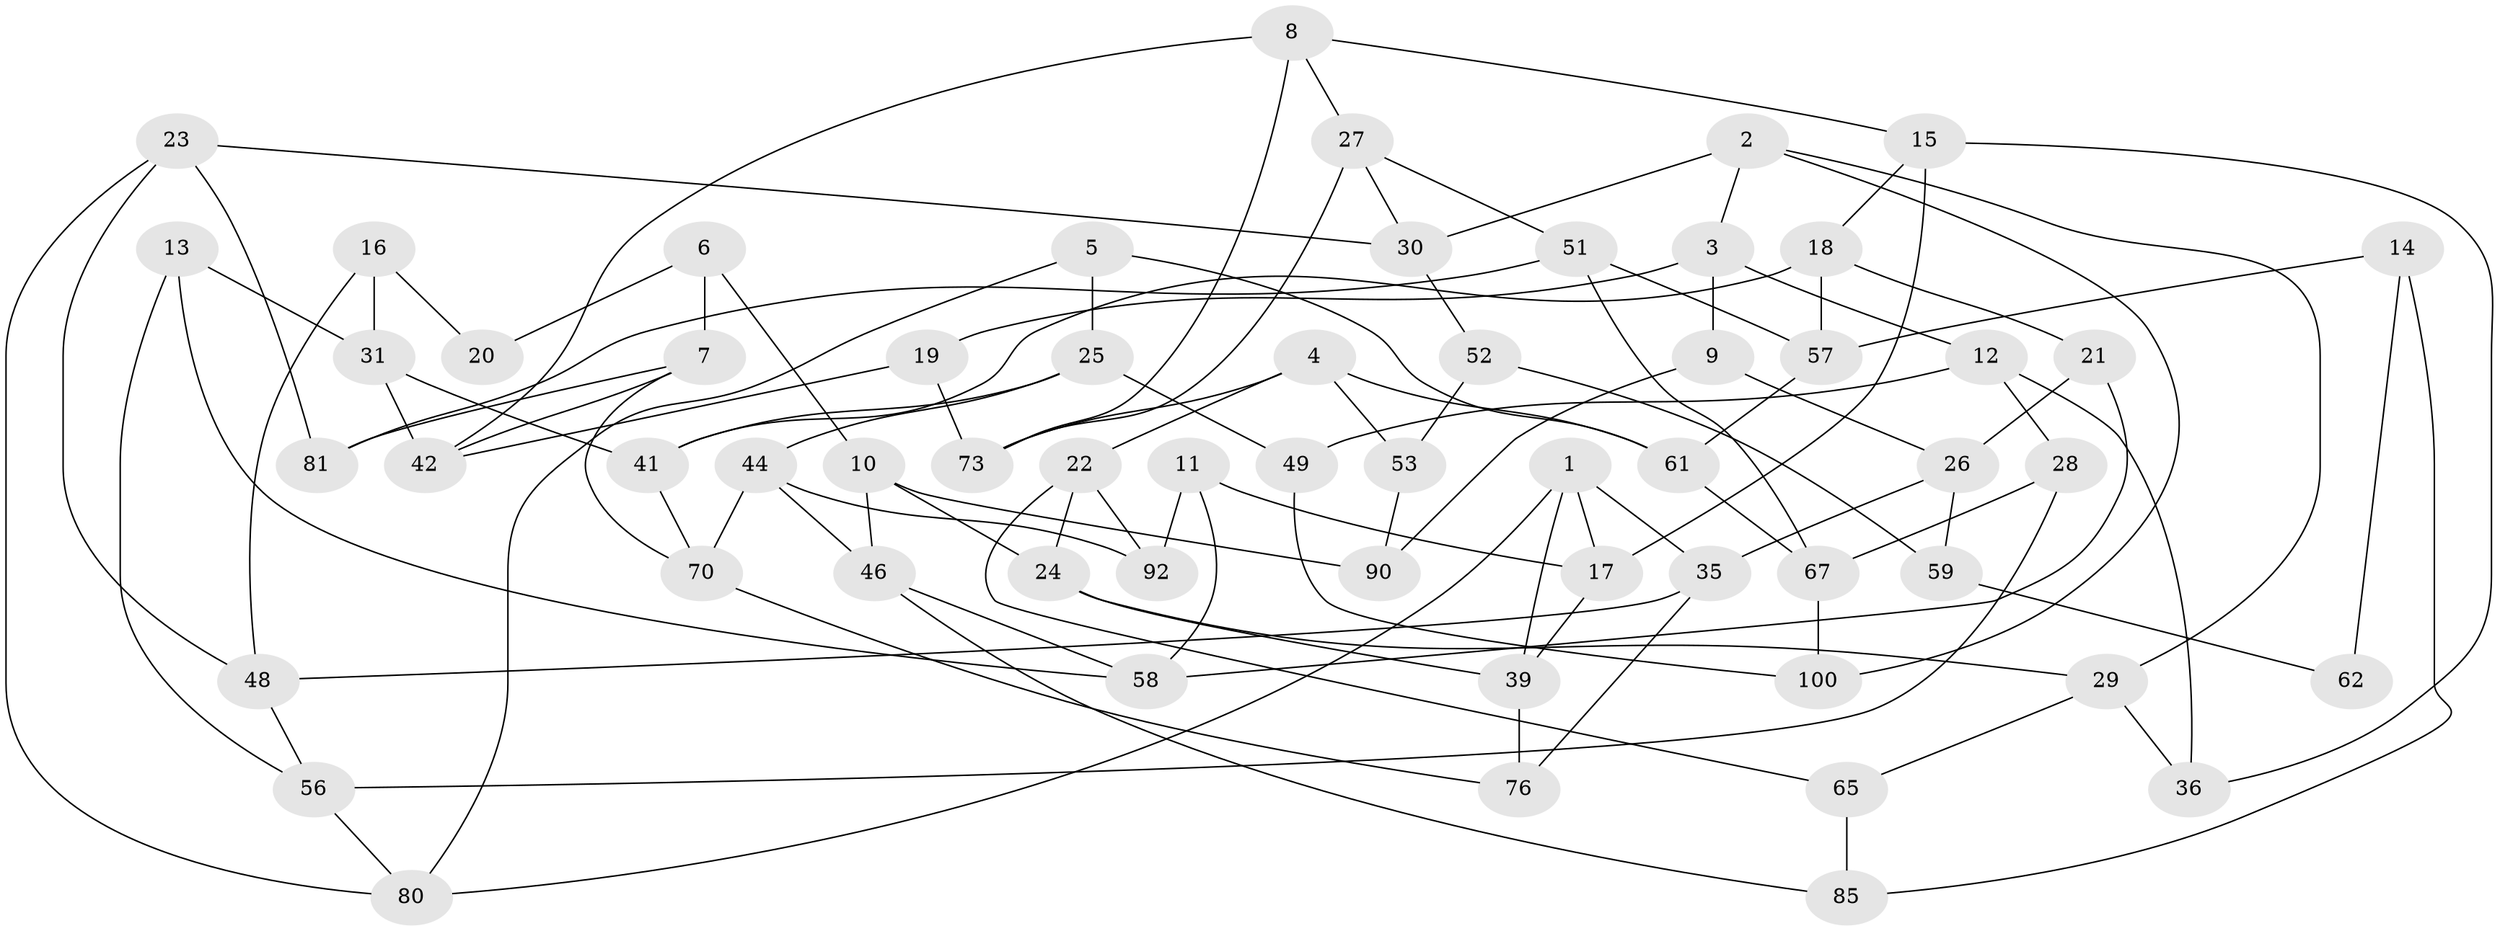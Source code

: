 // original degree distribution, {3: 1.0}
// Generated by graph-tools (version 1.1) at 2025/11/02/21/25 10:11:16]
// undirected, 60 vertices, 107 edges
graph export_dot {
graph [start="1"]
  node [color=gray90,style=filled];
  1 [super="+47"];
  2 [super="+98"];
  3 [super="+83"];
  4 [super="+38"];
  5;
  6 [super="+66"];
  7 [super="+33"];
  8 [super="+60"];
  9 [super="+50"];
  10 [super="+63"];
  11;
  12 [super="+89"];
  13;
  14 [super="+75"];
  15 [super="+40"];
  16;
  17 [super="+32"];
  18 [super="+37"];
  19;
  20;
  21;
  22 [super="+74"];
  23 [super="+64"];
  24 [super="+43"];
  25 [super="+54"];
  26 [super="+79"];
  27 [super="+95"];
  28;
  29 [super="+72"];
  30 [super="+34"];
  31 [super="+55"];
  35 [super="+84"];
  36;
  39 [super="+45"];
  41 [super="+88"];
  42 [super="+93"];
  44 [super="+99"];
  46 [super="+78"];
  48 [super="+71"];
  49;
  51 [super="+96"];
  52;
  53;
  56 [super="+91"];
  57 [super="+82"];
  58 [super="+68"];
  59;
  61 [super="+69"];
  62;
  65;
  67 [super="+87"];
  70 [super="+77"];
  73 [super="+86"];
  76;
  80 [super="+97"];
  81;
  85;
  90 [super="+94"];
  92;
  100;
  1 -- 17;
  1 -- 35;
  1 -- 80;
  1 -- 39;
  2 -- 3;
  2 -- 100;
  2 -- 29;
  2 -- 30;
  3 -- 19;
  3 -- 9;
  3 -- 12;
  4 -- 73;
  4 -- 53;
  4 -- 22;
  4 -- 61;
  5 -- 61;
  5 -- 80;
  5 -- 25;
  6 -- 20 [weight=2];
  6 -- 7;
  6 -- 10;
  7 -- 42;
  7 -- 81;
  7 -- 70;
  8 -- 15;
  8 -- 73;
  8 -- 42;
  8 -- 27;
  9 -- 26;
  9 -- 90 [weight=2];
  10 -- 90;
  10 -- 24;
  10 -- 46;
  11 -- 92;
  11 -- 17;
  11 -- 58;
  12 -- 36;
  12 -- 49;
  12 -- 28;
  13 -- 58;
  13 -- 31;
  13 -- 56;
  14 -- 62 [weight=2];
  14 -- 57;
  14 -- 85;
  15 -- 36;
  15 -- 17;
  15 -- 18;
  16 -- 20;
  16 -- 48;
  16 -- 31;
  17 -- 39;
  18 -- 21;
  18 -- 41;
  18 -- 57;
  19 -- 42;
  19 -- 73;
  21 -- 58;
  21 -- 26;
  22 -- 24;
  22 -- 65;
  22 -- 92;
  23 -- 30;
  23 -- 48;
  23 -- 81;
  23 -- 80;
  24 -- 29;
  24 -- 39;
  25 -- 49;
  25 -- 41;
  25 -- 44;
  26 -- 35;
  26 -- 59;
  27 -- 30;
  27 -- 51;
  27 -- 73;
  28 -- 67;
  28 -- 56;
  29 -- 36;
  29 -- 65;
  30 -- 52;
  31 -- 42;
  31 -- 41;
  35 -- 76;
  35 -- 48;
  39 -- 76;
  41 -- 70;
  44 -- 92;
  44 -- 46;
  44 -- 70;
  46 -- 85;
  46 -- 58;
  48 -- 56;
  49 -- 100;
  51 -- 81;
  51 -- 67;
  51 -- 57;
  52 -- 53;
  52 -- 59;
  53 -- 90;
  56 -- 80;
  57 -- 61;
  59 -- 62;
  61 -- 67;
  65 -- 85;
  67 -- 100;
  70 -- 76;
}
